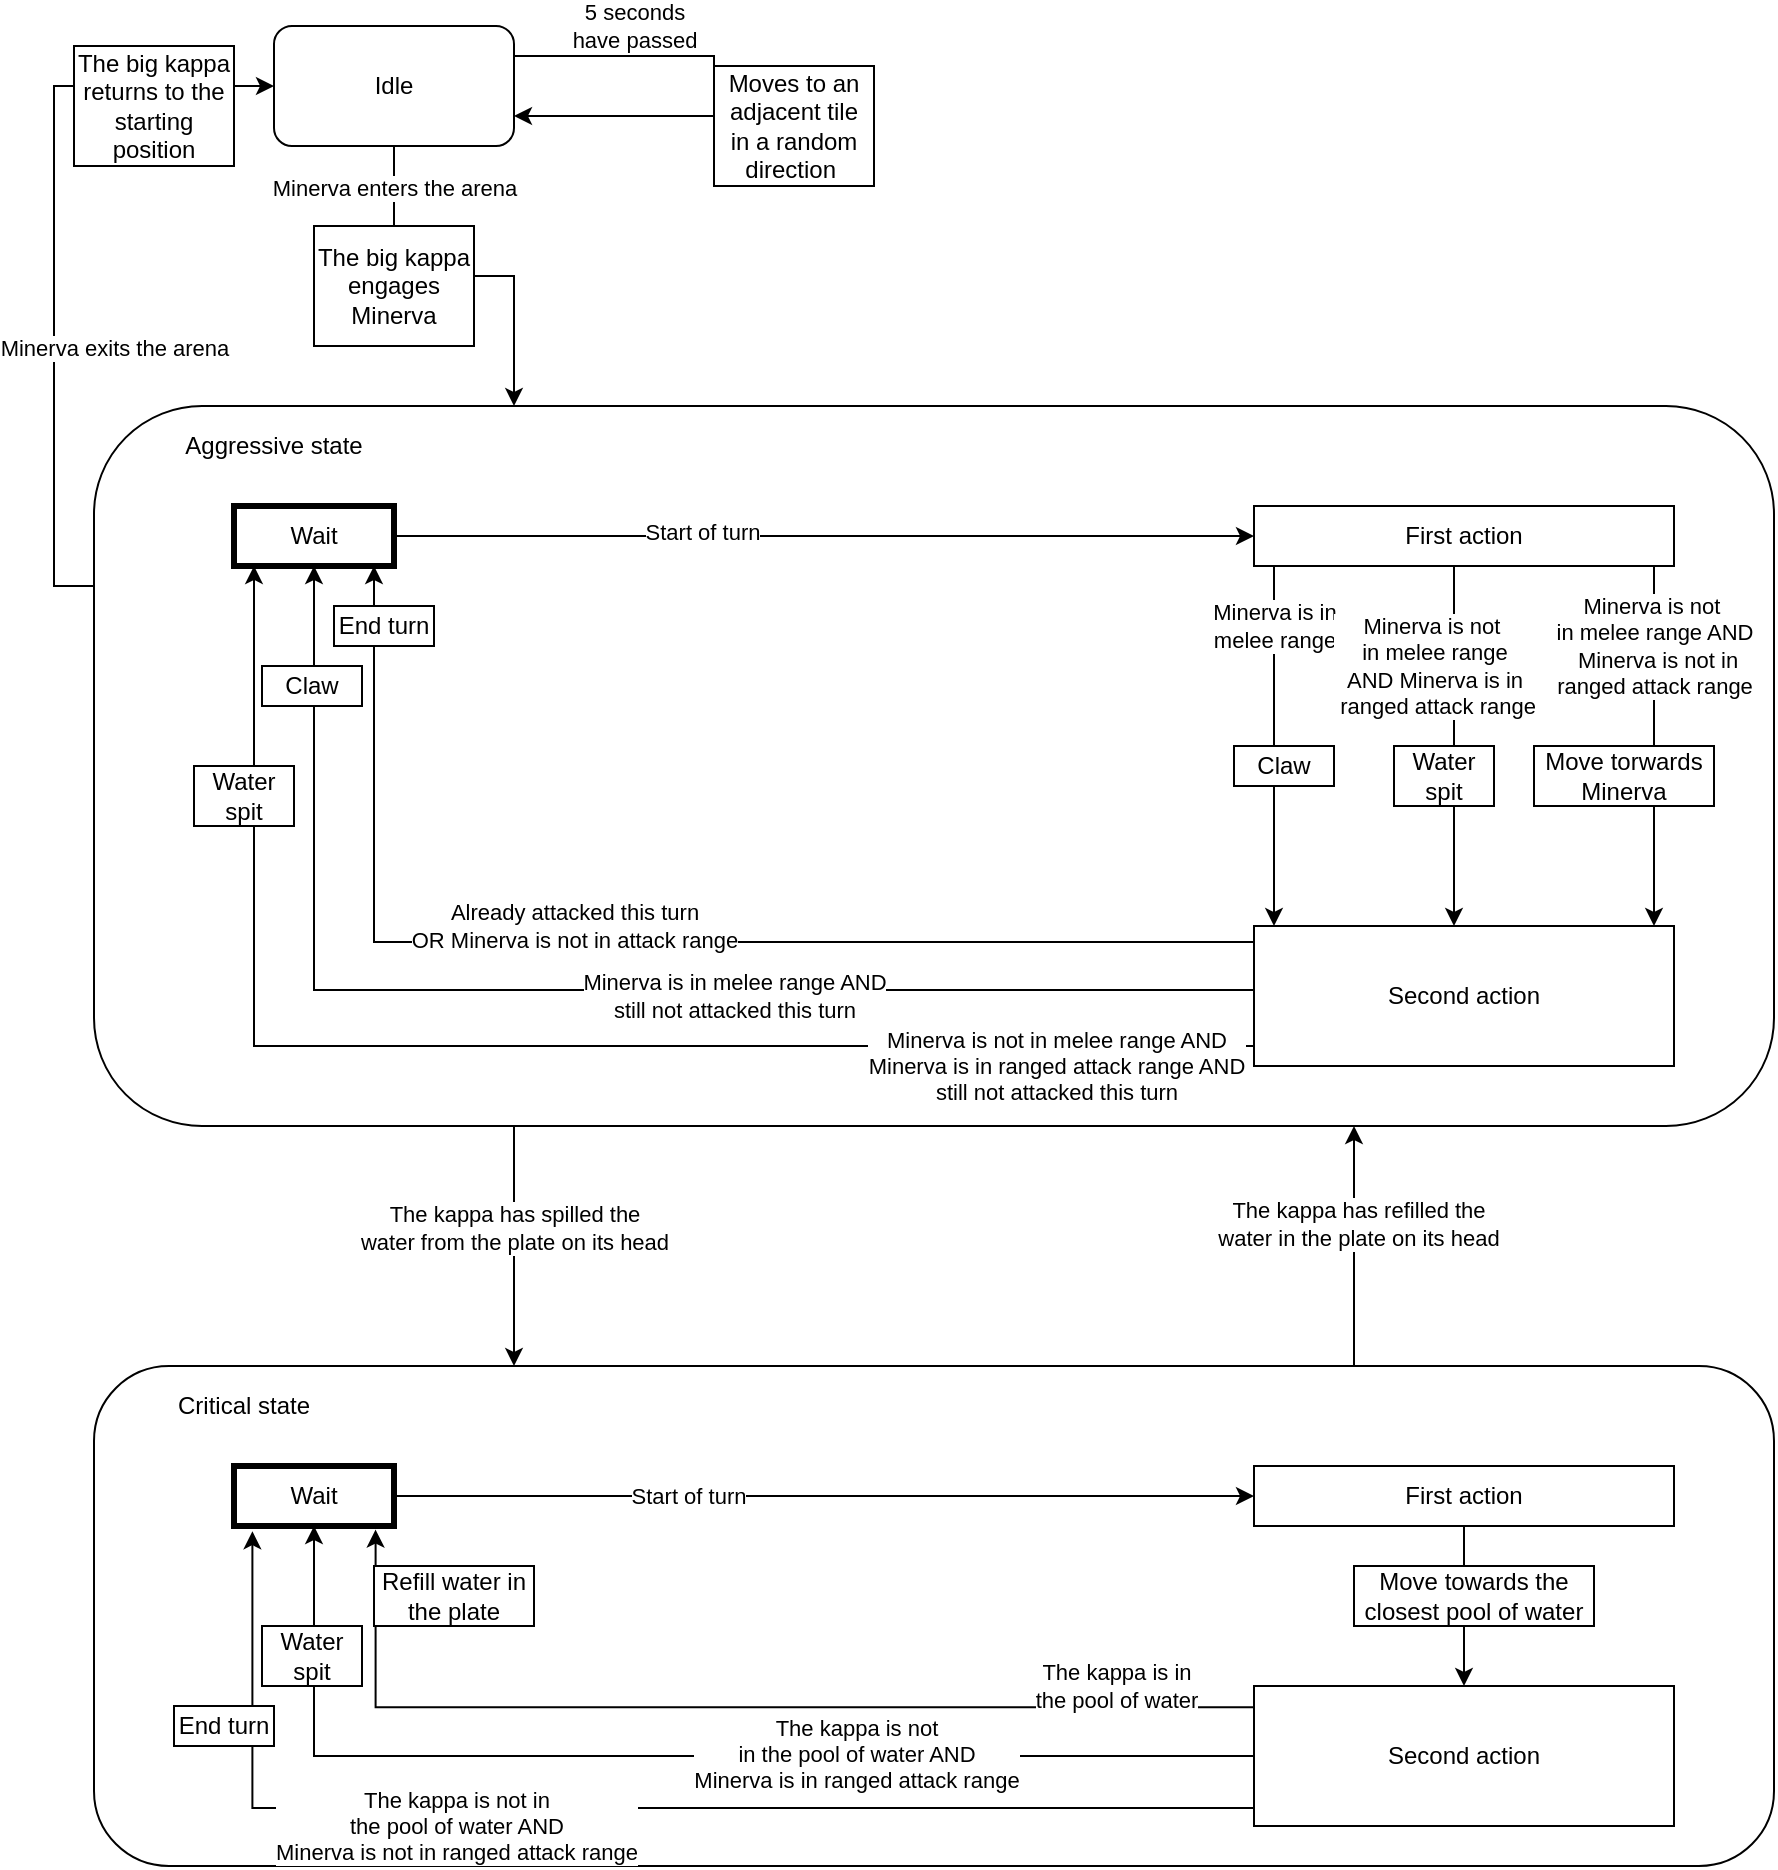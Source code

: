<mxfile version="13.9.9" type="device"><diagram id="I2tlHXBUYZ8cD2VrJ1-z" name="Pagina-1"><mxGraphModel dx="1024" dy="592" grid="1" gridSize="10" guides="1" tooltips="1" connect="1" arrows="1" fold="1" page="1" pageScale="1" pageWidth="827" pageHeight="1169" math="0" shadow="0"><root><mxCell id="0"/><mxCell id="1" style="" parent="0"/><mxCell id="ib2S4boe3EMSP0cZMdJU-1" value="Idle" style="rounded=1;whiteSpace=wrap;html=1;" parent="1" vertex="1"><mxGeometry x="370" y="90" width="120" height="60" as="geometry"/></mxCell><mxCell id="ib2S4boe3EMSP0cZMdJU-59" style="edgeStyle=orthogonalEdgeStyle;rounded=0;orthogonalLoop=1;jettySize=auto;html=1;exitX=0;exitY=0.25;exitDx=0;exitDy=0;entryX=0;entryY=0.5;entryDx=0;entryDy=0;" parent="1" source="ib2S4boe3EMSP0cZMdJU-3" target="ib2S4boe3EMSP0cZMdJU-1" edge="1"><mxGeometry relative="1" as="geometry"><mxPoint x="260.0" y="117.793" as="targetPoint"/></mxGeometry></mxCell><mxCell id="ib2S4boe3EMSP0cZMdJU-60" value="Minerva exits the arena" style="edgeLabel;html=1;align=center;verticalAlign=middle;resizable=0;points=[];labelBackgroundColor=#ffffff;" parent="ib2S4boe3EMSP0cZMdJU-59" vertex="1" connectable="0"><mxGeometry x="-0.381" relative="1" as="geometry"><mxPoint x="30" y="-22" as="offset"/></mxGeometry></mxCell><mxCell id="5HgHt3rYLQOb5cQQ4_Pm-8" style="edgeStyle=orthogonalEdgeStyle;rounded=0;orthogonalLoop=1;jettySize=auto;html=1;exitX=0.25;exitY=1;exitDx=0;exitDy=0;entryX=0.25;entryY=0;entryDx=0;entryDy=0;" parent="1" source="ib2S4boe3EMSP0cZMdJU-3" target="5HgHt3rYLQOb5cQQ4_Pm-6" edge="1"><mxGeometry relative="1" as="geometry"/></mxCell><mxCell id="5HgHt3rYLQOb5cQQ4_Pm-11" value="The kappa has spilled the&lt;br&gt;water from the plate on its head" style="edgeLabel;html=1;align=center;verticalAlign=middle;resizable=0;points=[];" parent="5HgHt3rYLQOb5cQQ4_Pm-8" vertex="1" connectable="0"><mxGeometry x="-0.277" relative="1" as="geometry"><mxPoint y="7" as="offset"/></mxGeometry></mxCell><mxCell id="ib2S4boe3EMSP0cZMdJU-3" value="" style="rounded=1;whiteSpace=wrap;html=1;align=left;" parent="1" vertex="1"><mxGeometry x="280" y="280" width="840" height="360" as="geometry"/></mxCell><mxCell id="5HgHt3rYLQOb5cQQ4_Pm-10" style="edgeStyle=orthogonalEdgeStyle;rounded=0;orthogonalLoop=1;jettySize=auto;html=1;exitX=0.75;exitY=0;exitDx=0;exitDy=0;entryX=0.75;entryY=1;entryDx=0;entryDy=0;" parent="1" source="5HgHt3rYLQOb5cQQ4_Pm-6" target="ib2S4boe3EMSP0cZMdJU-3" edge="1"><mxGeometry relative="1" as="geometry"/></mxCell><mxCell id="5HgHt3rYLQOb5cQQ4_Pm-12" value="The kappa has refilled the&lt;br&gt;water in the plate on its head" style="edgeLabel;html=1;align=center;verticalAlign=middle;resizable=0;points=[];" parent="5HgHt3rYLQOb5cQQ4_Pm-10" vertex="1" connectable="0"><mxGeometry x="0.183" y="-2" relative="1" as="geometry"><mxPoint as="offset"/></mxGeometry></mxCell><mxCell id="5HgHt3rYLQOb5cQQ4_Pm-6" value="" style="rounded=1;whiteSpace=wrap;html=1;strokeWidth=1;" parent="1" vertex="1"><mxGeometry x="280" y="760" width="840" height="250" as="geometry"/></mxCell><mxCell id="5HgHt3rYLQOb5cQQ4_Pm-7" value="Critical state" style="text;html=1;strokeColor=none;fillColor=none;align=center;verticalAlign=middle;whiteSpace=wrap;rounded=0;" parent="1" vertex="1"><mxGeometry x="310" y="770" width="90" height="20" as="geometry"/></mxCell><mxCell id="noY4b3zdFE2kvxXnef9v-1" style="edgeStyle=orthogonalEdgeStyle;rounded=0;orthogonalLoop=1;jettySize=auto;html=1;exitX=1;exitY=0.25;exitDx=0;exitDy=0;entryX=1;entryY=0.75;entryDx=0;entryDy=0;" parent="1" source="ib2S4boe3EMSP0cZMdJU-1" target="ib2S4boe3EMSP0cZMdJU-1" edge="1"><mxGeometry relative="1" as="geometry"><Array as="points"><mxPoint x="590" y="105"/><mxPoint x="590" y="135"/></Array></mxGeometry></mxCell><mxCell id="noY4b3zdFE2kvxXnef9v-2" value="5 seconds&lt;br&gt;have passed" style="edgeLabel;html=1;align=center;verticalAlign=middle;resizable=0;points=[];" parent="noY4b3zdFE2kvxXnef9v-1" vertex="1" connectable="0"><mxGeometry x="-0.391" y="2" relative="1" as="geometry"><mxPoint x="-10.35" y="-13.02" as="offset"/></mxGeometry></mxCell><mxCell id="ib2S4boe3EMSP0cZMdJU-44" value="Aggressive" style="" parent="0"/><mxCell id="ib2S4boe3EMSP0cZMdJU-45" style="edgeStyle=orthogonalEdgeStyle;rounded=0;orthogonalLoop=1;jettySize=auto;html=1;exitX=1;exitY=0.5;exitDx=0;exitDy=0;" parent="ib2S4boe3EMSP0cZMdJU-44" source="ib2S4boe3EMSP0cZMdJU-47" target="ib2S4boe3EMSP0cZMdJU-52" edge="1"><mxGeometry relative="1" as="geometry"/></mxCell><mxCell id="ib2S4boe3EMSP0cZMdJU-46" value="Start of turn" style="edgeLabel;html=1;align=center;verticalAlign=middle;resizable=0;points=[];" parent="ib2S4boe3EMSP0cZMdJU-45" vertex="1" connectable="0"><mxGeometry x="-0.283" y="2" relative="1" as="geometry"><mxPoint as="offset"/></mxGeometry></mxCell><mxCell id="ib2S4boe3EMSP0cZMdJU-47" value="Wait" style="rounded=0;whiteSpace=wrap;html=1;strokeColor=#000000;fillColor=#ffffff;strokeWidth=3;" parent="ib2S4boe3EMSP0cZMdJU-44" vertex="1"><mxGeometry x="350" y="330" width="80" height="30" as="geometry"/></mxCell><mxCell id="ib2S4boe3EMSP0cZMdJU-48" style="edgeStyle=orthogonalEdgeStyle;rounded=0;orthogonalLoop=1;jettySize=auto;html=1;exitX=0.25;exitY=1;exitDx=0;exitDy=0;" parent="ib2S4boe3EMSP0cZMdJU-44" source="ib2S4boe3EMSP0cZMdJU-52" edge="1"><mxGeometry relative="1" as="geometry"><mxPoint x="867" y="370" as="sourcePoint"/><mxPoint x="870" y="540" as="targetPoint"/><Array as="points"><mxPoint x="870" y="360"/><mxPoint x="870" y="540"/></Array></mxGeometry></mxCell><mxCell id="ib2S4boe3EMSP0cZMdJU-49" value="Minerva is in &lt;br&gt;melee range" style="edgeLabel;html=1;align=center;verticalAlign=middle;resizable=0;points=[];" parent="ib2S4boe3EMSP0cZMdJU-48" vertex="1" connectable="0"><mxGeometry x="-0.168" y="-1" relative="1" as="geometry"><mxPoint x="0.97" y="-19.91" as="offset"/></mxGeometry></mxCell><mxCell id="ib2S4boe3EMSP0cZMdJU-50" style="edgeStyle=orthogonalEdgeStyle;rounded=0;orthogonalLoop=1;jettySize=auto;html=1;exitX=0.5;exitY=1;exitDx=0;exitDy=0;entryX=0.5;entryY=0;entryDx=0;entryDy=0;" parent="ib2S4boe3EMSP0cZMdJU-44" edge="1"><mxGeometry relative="1" as="geometry"><mxPoint x="960" y="360" as="sourcePoint"/><mxPoint x="960" y="540" as="targetPoint"/></mxGeometry></mxCell><mxCell id="ib2S4boe3EMSP0cZMdJU-51" value="Minerva is not&amp;nbsp;&lt;br&gt;in melee range&lt;br&gt;AND Minerva is&amp;nbsp;in&lt;br&gt;&amp;nbsp;ranged attack range" style="edgeLabel;html=1;align=center;verticalAlign=middle;resizable=0;points=[];" parent="ib2S4boe3EMSP0cZMdJU-50" vertex="1" connectable="0"><mxGeometry x="-0.703" y="1" relative="1" as="geometry"><mxPoint x="-11" y="23.1" as="offset"/></mxGeometry></mxCell><mxCell id="ib2S4boe3EMSP0cZMdJU-67" style="edgeStyle=orthogonalEdgeStyle;rounded=0;orthogonalLoop=1;jettySize=auto;html=1;exitX=0.75;exitY=1;exitDx=0;exitDy=0;" parent="ib2S4boe3EMSP0cZMdJU-44" source="ib2S4boe3EMSP0cZMdJU-52" target="ib2S4boe3EMSP0cZMdJU-57" edge="1"><mxGeometry relative="1" as="geometry"><Array as="points"><mxPoint x="1060" y="360"/></Array></mxGeometry></mxCell><mxCell id="ib2S4boe3EMSP0cZMdJU-68" value="Minerva is not&amp;nbsp;&lt;br&gt;in melee range AND&lt;br&gt;&amp;nbsp;Minerva is not in&lt;br&gt;ranged attack range" style="edgeLabel;html=1;align=center;verticalAlign=middle;resizable=0;points=[];" parent="ib2S4boe3EMSP0cZMdJU-67" vertex="1" connectable="0"><mxGeometry x="-0.369" y="-1" relative="1" as="geometry"><mxPoint x="1" y="12.5" as="offset"/></mxGeometry></mxCell><mxCell id="ib2S4boe3EMSP0cZMdJU-52" value="First action" style="rounded=0;whiteSpace=wrap;html=1;strokeColor=#000000;fillColor=#ffffff;" parent="ib2S4boe3EMSP0cZMdJU-44" vertex="1"><mxGeometry x="860" y="330" width="210" height="30" as="geometry"/></mxCell><mxCell id="ib2S4boe3EMSP0cZMdJU-53" style="edgeStyle=orthogonalEdgeStyle;rounded=0;orthogonalLoop=1;jettySize=auto;html=1;exitX=0;exitY=0.25;exitDx=0;exitDy=0;" parent="ib2S4boe3EMSP0cZMdJU-44" source="ib2S4boe3EMSP0cZMdJU-57" edge="1"><mxGeometry relative="1" as="geometry"><mxPoint x="420" y="360" as="targetPoint"/><Array as="points"><mxPoint x="420" y="548"/></Array></mxGeometry></mxCell><mxCell id="ib2S4boe3EMSP0cZMdJU-54" value="Already attacked this turn&lt;br&gt;OR Minerva is not in attack range" style="edgeLabel;html=1;align=center;verticalAlign=middle;resizable=0;points=[];" parent="ib2S4boe3EMSP0cZMdJU-53" vertex="1" connectable="0"><mxGeometry x="-0.374" y="-3" relative="1" as="geometry"><mxPoint x="-150.5" y="-5" as="offset"/></mxGeometry></mxCell><mxCell id="ib2S4boe3EMSP0cZMdJU-55" style="edgeStyle=orthogonalEdgeStyle;rounded=0;orthogonalLoop=1;jettySize=auto;html=1;exitX=0;exitY=0.75;exitDx=0;exitDy=0;entryX=0.5;entryY=1;entryDx=0;entryDy=0;" parent="ib2S4boe3EMSP0cZMdJU-44" target="ib2S4boe3EMSP0cZMdJU-47" edge="1"><mxGeometry relative="1" as="geometry"><mxPoint x="880" y="595" as="sourcePoint"/><mxPoint x="390.0" y="370.0" as="targetPoint"/><Array as="points"><mxPoint x="880" y="572"/><mxPoint x="390" y="572"/></Array></mxGeometry></mxCell><mxCell id="ib2S4boe3EMSP0cZMdJU-56" value="Minerva is in melee range AND&lt;br&gt;still not attacked this turn" style="edgeLabel;html=1;align=center;verticalAlign=middle;resizable=0;points=[];" parent="ib2S4boe3EMSP0cZMdJU-55" vertex="1" connectable="0"><mxGeometry x="-0.462" y="-1" relative="1" as="geometry"><mxPoint x="-108" y="4.0" as="offset"/></mxGeometry></mxCell><mxCell id="ib2S4boe3EMSP0cZMdJU-72" style="edgeStyle=orthogonalEdgeStyle;rounded=0;orthogonalLoop=1;jettySize=auto;html=1;exitX=0;exitY=0.75;exitDx=0;exitDy=0;" parent="ib2S4boe3EMSP0cZMdJU-44" source="ib2S4boe3EMSP0cZMdJU-57" edge="1"><mxGeometry relative="1" as="geometry"><mxPoint x="360" y="360" as="targetPoint"/><Array as="points"><mxPoint x="860" y="600"/><mxPoint x="360" y="600"/></Array></mxGeometry></mxCell><mxCell id="ib2S4boe3EMSP0cZMdJU-75" value="Minerva is not in melee range AND&lt;br&gt;Minerva is in ranged attack range AND&lt;br&gt;still not attacked this turn" style="edgeLabel;html=1;align=center;verticalAlign=middle;resizable=0;points=[];" parent="ib2S4boe3EMSP0cZMdJU-72" vertex="1" connectable="0"><mxGeometry x="-0.541" y="-1" relative="1" as="geometry"><mxPoint x="64.5" y="11" as="offset"/></mxGeometry></mxCell><mxCell id="ib2S4boe3EMSP0cZMdJU-57" value="Second action" style="rounded=0;whiteSpace=wrap;html=1;strokeColor=#000000;fillColor=#ffffff;" parent="ib2S4boe3EMSP0cZMdJU-44" vertex="1"><mxGeometry x="860" y="540" width="210" height="70" as="geometry"/></mxCell><mxCell id="ib2S4boe3EMSP0cZMdJU-74" style="edgeStyle=orthogonalEdgeStyle;rounded=0;orthogonalLoop=1;jettySize=auto;html=1;exitX=0.5;exitY=1;exitDx=0;exitDy=0;" parent="ib2S4boe3EMSP0cZMdJU-44" source="ib2S4boe3EMSP0cZMdJU-65" target="ib2S4boe3EMSP0cZMdJU-65" edge="1"><mxGeometry relative="1" as="geometry"/></mxCell><mxCell id="5HgHt3rYLQOb5cQQ4_Pm-1" value="Water spit" style="text;html=1;align=center;verticalAlign=middle;whiteSpace=wrap;rounded=0;fillColor=#ffffff;strokeColor=#000000;" parent="ib2S4boe3EMSP0cZMdJU-44" vertex="1"><mxGeometry x="330" y="460" width="50" height="30" as="geometry"/></mxCell><mxCell id="5HgHt3rYLQOb5cQQ4_Pm-17" style="edgeStyle=orthogonalEdgeStyle;rounded=0;orthogonalLoop=1;jettySize=auto;html=1;exitX=1;exitY=0.5;exitDx=0;exitDy=0;entryX=0;entryY=0.5;entryDx=0;entryDy=0;" parent="ib2S4boe3EMSP0cZMdJU-44" source="5HgHt3rYLQOb5cQQ4_Pm-14" target="5HgHt3rYLQOb5cQQ4_Pm-15" edge="1"><mxGeometry relative="1" as="geometry"/></mxCell><mxCell id="5HgHt3rYLQOb5cQQ4_Pm-18" value="Start of turn" style="edgeLabel;html=1;align=center;verticalAlign=middle;resizable=0;points=[];" parent="5HgHt3rYLQOb5cQQ4_Pm-17" vertex="1" connectable="0"><mxGeometry x="-0.317" relative="1" as="geometry"><mxPoint as="offset"/></mxGeometry></mxCell><mxCell id="5HgHt3rYLQOb5cQQ4_Pm-14" value="Wait" style="rounded=0;whiteSpace=wrap;html=1;strokeColor=#000000;fillColor=#ffffff;strokeWidth=3;" parent="ib2S4boe3EMSP0cZMdJU-44" vertex="1"><mxGeometry x="350" y="810" width="80" height="30" as="geometry"/></mxCell><mxCell id="5HgHt3rYLQOb5cQQ4_Pm-19" style="edgeStyle=orthogonalEdgeStyle;rounded=0;orthogonalLoop=1;jettySize=auto;html=1;exitX=0.5;exitY=1;exitDx=0;exitDy=0;entryX=0.5;entryY=0;entryDx=0;entryDy=0;" parent="ib2S4boe3EMSP0cZMdJU-44" source="5HgHt3rYLQOb5cQQ4_Pm-15" target="5HgHt3rYLQOb5cQQ4_Pm-16" edge="1"><mxGeometry relative="1" as="geometry"><Array as="points"><mxPoint x="965" y="870"/><mxPoint x="965" y="870"/></Array></mxGeometry></mxCell><mxCell id="5HgHt3rYLQOb5cQQ4_Pm-15" value="First action" style="rounded=0;whiteSpace=wrap;html=1;strokeColor=#000000;fillColor=#ffffff;" parent="ib2S4boe3EMSP0cZMdJU-44" vertex="1"><mxGeometry x="860" y="810" width="210" height="30" as="geometry"/></mxCell><mxCell id="5HgHt3rYLQOb5cQQ4_Pm-21" style="edgeStyle=orthogonalEdgeStyle;rounded=0;orthogonalLoop=1;jettySize=auto;html=1;exitX=0.004;exitY=0.151;exitDx=0;exitDy=0;entryX=0.885;entryY=1.06;entryDx=0;entryDy=0;entryPerimeter=0;exitPerimeter=0;" parent="ib2S4boe3EMSP0cZMdJU-44" source="5HgHt3rYLQOb5cQQ4_Pm-16" target="5HgHt3rYLQOb5cQQ4_Pm-14" edge="1"><mxGeometry relative="1" as="geometry"/></mxCell><mxCell id="5HgHt3rYLQOb5cQQ4_Pm-23" value="The kappa is in&lt;br&gt;the pool of water" style="edgeLabel;html=1;align=center;verticalAlign=middle;resizable=0;points=[];" parent="5HgHt3rYLQOb5cQQ4_Pm-21" vertex="1" connectable="0"><mxGeometry x="-0.521" y="1" relative="1" as="geometry"><mxPoint x="56.16" y="-11.58" as="offset"/></mxGeometry></mxCell><mxCell id="5HgHt3rYLQOb5cQQ4_Pm-22" style="edgeStyle=orthogonalEdgeStyle;rounded=0;orthogonalLoop=1;jettySize=auto;html=1;exitX=0;exitY=0.871;exitDx=0;exitDy=0;entryX=0.115;entryY=1.087;entryDx=0;entryDy=0;entryPerimeter=0;exitPerimeter=0;" parent="ib2S4boe3EMSP0cZMdJU-44" source="5HgHt3rYLQOb5cQQ4_Pm-16" target="5HgHt3rYLQOb5cQQ4_Pm-14" edge="1"><mxGeometry relative="1" as="geometry"/></mxCell><mxCell id="5HgHt3rYLQOb5cQQ4_Pm-28" value="The kappa is not in&lt;br&gt;the pool of water AND&lt;br&gt;Minerva is not in ranged attack range" style="edgeLabel;html=1;align=center;verticalAlign=middle;resizable=0;points=[];labelBackgroundColor=#ffffff;" parent="5HgHt3rYLQOb5cQQ4_Pm-22" vertex="1" connectable="0"><mxGeometry x="0.354" relative="1" as="geometry"><mxPoint x="33" y="9" as="offset"/></mxGeometry></mxCell><mxCell id="5HgHt3rYLQOb5cQQ4_Pm-24" style="edgeStyle=orthogonalEdgeStyle;rounded=0;orthogonalLoop=1;jettySize=auto;html=1;exitX=0;exitY=0.5;exitDx=0;exitDy=0;entryX=0.5;entryY=1;entryDx=0;entryDy=0;" parent="ib2S4boe3EMSP0cZMdJU-44" source="5HgHt3rYLQOb5cQQ4_Pm-16" target="5HgHt3rYLQOb5cQQ4_Pm-14" edge="1"><mxGeometry relative="1" as="geometry"/></mxCell><mxCell id="5HgHt3rYLQOb5cQQ4_Pm-26" value="The kappa is not&lt;br&gt;in the pool of water AND&lt;br&gt;Minerva is in ranged attack range" style="edgeLabel;html=1;align=center;verticalAlign=middle;resizable=0;points=[];" parent="5HgHt3rYLQOb5cQQ4_Pm-24" vertex="1" connectable="0"><mxGeometry x="-0.319" y="-1" relative="1" as="geometry"><mxPoint as="offset"/></mxGeometry></mxCell><mxCell id="5HgHt3rYLQOb5cQQ4_Pm-16" value="Second action" style="rounded=0;whiteSpace=wrap;html=1;strokeColor=#000000;fillColor=#ffffff;" parent="ib2S4boe3EMSP0cZMdJU-44" vertex="1"><mxGeometry x="860" y="920" width="210" height="70" as="geometry"/></mxCell><mxCell id="ib2S4boe3EMSP0cZMdJU-15" value="Tags" parent="0"/><mxCell id="ib2S4boe3EMSP0cZMdJU-16" value="The big kappa returns to the starting position" style="text;html=1;align=center;verticalAlign=middle;whiteSpace=wrap;rounded=0;fillColor=#ffffff;strokeColor=#000000;" parent="ib2S4boe3EMSP0cZMdJU-15" vertex="1"><mxGeometry x="270" y="100" width="80" height="60" as="geometry"/></mxCell><mxCell id="ib2S4boe3EMSP0cZMdJU-18" value="Claw" style="text;html=1;align=center;verticalAlign=middle;whiteSpace=wrap;rounded=0;fillColor=#ffffff;strokeColor=#000000;" parent="ib2S4boe3EMSP0cZMdJU-15" vertex="1"><mxGeometry x="850" y="450" width="50" height="20" as="geometry"/></mxCell><mxCell id="ib2S4boe3EMSP0cZMdJU-19" value="Move torwards &lt;br&gt;Minerva" style="text;html=1;align=center;verticalAlign=middle;whiteSpace=wrap;rounded=0;fillColor=#ffffff;strokeColor=#000000;" parent="ib2S4boe3EMSP0cZMdJU-15" vertex="1"><mxGeometry x="1000" y="450" width="90" height="30" as="geometry"/></mxCell><mxCell id="ib2S4boe3EMSP0cZMdJU-23" style="edgeStyle=orthogonalEdgeStyle;rounded=0;orthogonalLoop=1;jettySize=auto;html=1;exitX=0.5;exitY=1;exitDx=0;exitDy=0;entryX=0.25;entryY=0;entryDx=0;entryDy=0;" parent="ib2S4boe3EMSP0cZMdJU-15" source="ib2S4boe3EMSP0cZMdJU-1" target="ib2S4boe3EMSP0cZMdJU-3" edge="1"><mxGeometry relative="1" as="geometry"><mxPoint x="390" y="240" as="targetPoint"/></mxGeometry></mxCell><mxCell id="ib2S4boe3EMSP0cZMdJU-35" value="Minerva enters the arena" style="edgeLabel;html=1;align=center;verticalAlign=middle;resizable=0;points=[];" parent="ib2S4boe3EMSP0cZMdJU-23" vertex="1" connectable="0"><mxGeometry x="-0.646" y="-1" relative="1" as="geometry"><mxPoint x="1" y="-13" as="offset"/></mxGeometry></mxCell><mxCell id="ib2S4boe3EMSP0cZMdJU-25" value="Aggressive state" style="text;html=1;strokeColor=none;fillColor=none;align=center;verticalAlign=middle;whiteSpace=wrap;rounded=0;" parent="ib2S4boe3EMSP0cZMdJU-15" vertex="1"><mxGeometry x="310" y="290" width="120" height="20" as="geometry"/></mxCell><mxCell id="ib2S4boe3EMSP0cZMdJU-63" value="The big kappa engages Minerva" style="text;html=1;align=center;verticalAlign=middle;whiteSpace=wrap;rounded=0;strokeColor=#000000;fillColor=#FFFFFF;" parent="ib2S4boe3EMSP0cZMdJU-15" vertex="1"><mxGeometry x="390" y="190" width="80" height="60" as="geometry"/></mxCell><mxCell id="ib2S4boe3EMSP0cZMdJU-64" value="Claw" style="text;html=1;align=center;verticalAlign=middle;whiteSpace=wrap;rounded=0;fillColor=#ffffff;strokeColor=#000000;" parent="ib2S4boe3EMSP0cZMdJU-15" vertex="1"><mxGeometry x="364" y="410" width="50" height="20" as="geometry"/></mxCell><mxCell id="ib2S4boe3EMSP0cZMdJU-65" value="End turn" style="text;html=1;align=center;verticalAlign=middle;whiteSpace=wrap;rounded=0;fillColor=#ffffff;strokeColor=#000000;" parent="ib2S4boe3EMSP0cZMdJU-15" vertex="1"><mxGeometry x="400" y="380" width="50" height="20" as="geometry"/></mxCell><mxCell id="ib2S4boe3EMSP0cZMdJU-78" value="Water spit" style="text;html=1;align=center;verticalAlign=middle;whiteSpace=wrap;rounded=0;fillColor=#ffffff;strokeColor=#000000;" parent="ib2S4boe3EMSP0cZMdJU-15" vertex="1"><mxGeometry x="930" y="450" width="50" height="30" as="geometry"/></mxCell><mxCell id="5HgHt3rYLQOb5cQQ4_Pm-32" value="Water spit" style="text;html=1;align=center;verticalAlign=middle;whiteSpace=wrap;rounded=0;fillColor=#ffffff;strokeColor=#000000;" parent="ib2S4boe3EMSP0cZMdJU-15" vertex="1"><mxGeometry x="364" y="890" width="50" height="30" as="geometry"/></mxCell><mxCell id="5HgHt3rYLQOb5cQQ4_Pm-35" value="End turn" style="text;html=1;align=center;verticalAlign=middle;whiteSpace=wrap;rounded=0;fillColor=#ffffff;strokeColor=#000000;" parent="ib2S4boe3EMSP0cZMdJU-15" vertex="1"><mxGeometry x="320" y="930" width="50" height="20" as="geometry"/></mxCell><mxCell id="5HgHt3rYLQOb5cQQ4_Pm-36" value="Refill water in the plate" style="text;html=1;align=center;verticalAlign=middle;whiteSpace=wrap;rounded=0;fillColor=#ffffff;strokeColor=#000000;" parent="ib2S4boe3EMSP0cZMdJU-15" vertex="1"><mxGeometry x="420" y="860" width="80" height="30" as="geometry"/></mxCell><mxCell id="5HgHt3rYLQOb5cQQ4_Pm-37" value="Move towards the closest pool of water" style="text;html=1;align=center;verticalAlign=middle;whiteSpace=wrap;rounded=0;fillColor=#ffffff;strokeColor=#000000;" parent="ib2S4boe3EMSP0cZMdJU-15" vertex="1"><mxGeometry x="910" y="860" width="120" height="30" as="geometry"/></mxCell><mxCell id="noY4b3zdFE2kvxXnef9v-4" value="&lt;span&gt;Moves to an adjacent tile&lt;/span&gt;&lt;br&gt;&lt;span&gt;in a random direction&amp;nbsp;&lt;/span&gt;" style="rounded=0;whiteSpace=wrap;html=1;" parent="ib2S4boe3EMSP0cZMdJU-15" vertex="1"><mxGeometry x="590" y="110" width="80" height="60" as="geometry"/></mxCell></root></mxGraphModel></diagram></mxfile>